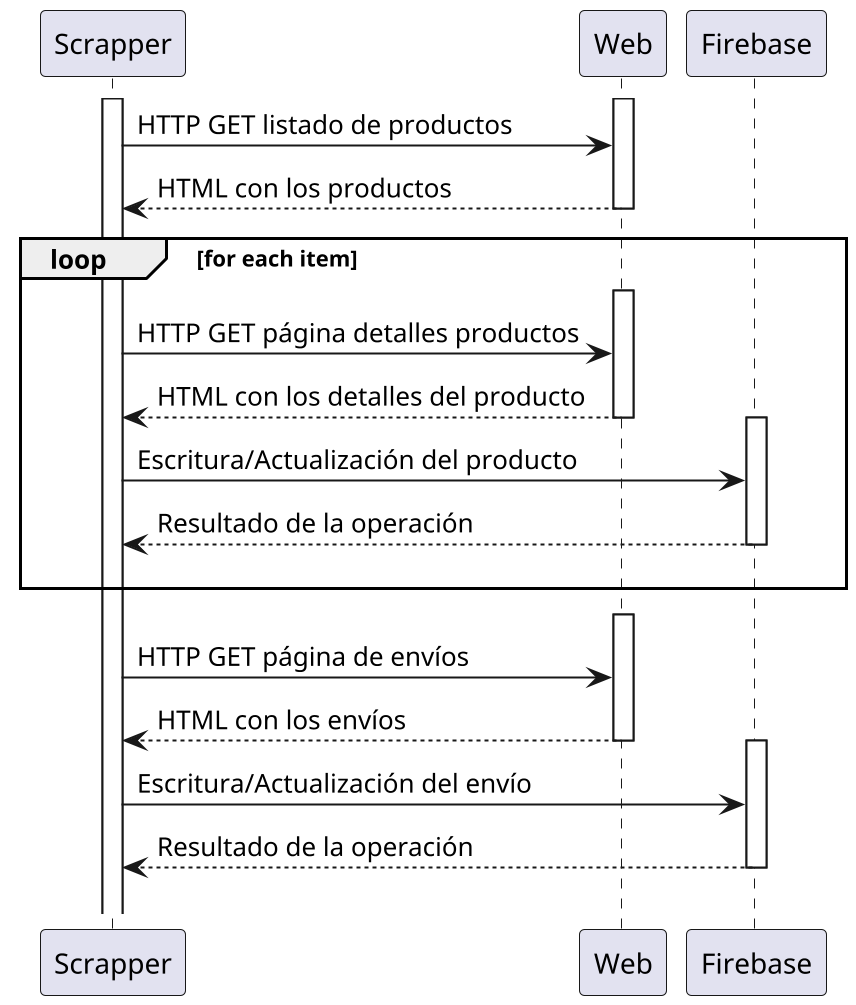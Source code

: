 @startuml web_scraping_secuencia
scale 2

activate Scrapper

activate Web
Scrapper -> Web: HTTP GET listado de productos
Web --> Scrapper: HTML con los productos
deactivate Web


loop for each item
Scrapper -[hidden]-> Web
activate Web
Scrapper -> Web: HTTP GET página detalles productos
Web --> Scrapper: HTML con los detalles del producto
deactivate Web

activate Firebase
Scrapper -> Firebase: Escritura/Actualización del producto 
Firebase --> Scrapper: Resultado de la operación
deactivate Firebase

Scrapper -[hidden]-> Web
end

Scrapper -[hidden]-> Web
activate Web
Scrapper -> Web: HTTP GET página de envíos
Web --> Scrapper: HTML con los envíos
deactivate Web

activate Firebase
Scrapper -> Firebase: Escritura/Actualización del envío 
Firebase --> Scrapper: Resultado de la operación
deactivate Firebase


Scrapper -[hidden]-> Web


@enduml
